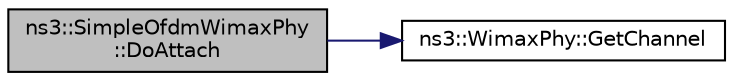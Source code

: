 digraph "ns3::SimpleOfdmWimaxPhy::DoAttach"
{
 // LATEX_PDF_SIZE
  edge [fontname="Helvetica",fontsize="10",labelfontname="Helvetica",labelfontsize="10"];
  node [fontname="Helvetica",fontsize="10",shape=record];
  rankdir="LR";
  Node1 [label="ns3::SimpleOfdmWimaxPhy\l::DoAttach",height=0.2,width=0.4,color="black", fillcolor="grey75", style="filled", fontcolor="black",tooltip="Attach the physical layer to a channel."];
  Node1 -> Node2 [color="midnightblue",fontsize="10",style="solid",fontname="Helvetica"];
  Node2 [label="ns3::WimaxPhy::GetChannel",height=0.2,width=0.4,color="black", fillcolor="white", style="filled",URL="$classns3_1_1_wimax_phy.html#a88ddd4ce67029f8518e4a771eb6013ae",tooltip=" "];
}
